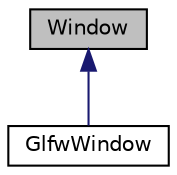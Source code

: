 digraph "Window"
{
 // LATEX_PDF_SIZE
  edge [fontname="Helvetica",fontsize="10",labelfontname="Helvetica",labelfontsize="10"];
  node [fontname="Helvetica",fontsize="10",shape=record];
  Node1 [label="Window",height=0.2,width=0.4,color="black", fillcolor="grey75", style="filled", fontcolor="black",tooltip=" "];
  Node1 -> Node2 [dir="back",color="midnightblue",fontsize="10",style="solid",fontname="Helvetica"];
  Node2 [label="GlfwWindow",height=0.2,width=0.4,color="black", fillcolor="white", style="filled",URL="$class_glfw_window.html",tooltip="The abstracted window class that is used for the window facade. This class holds all the Glfw window ..."];
}
